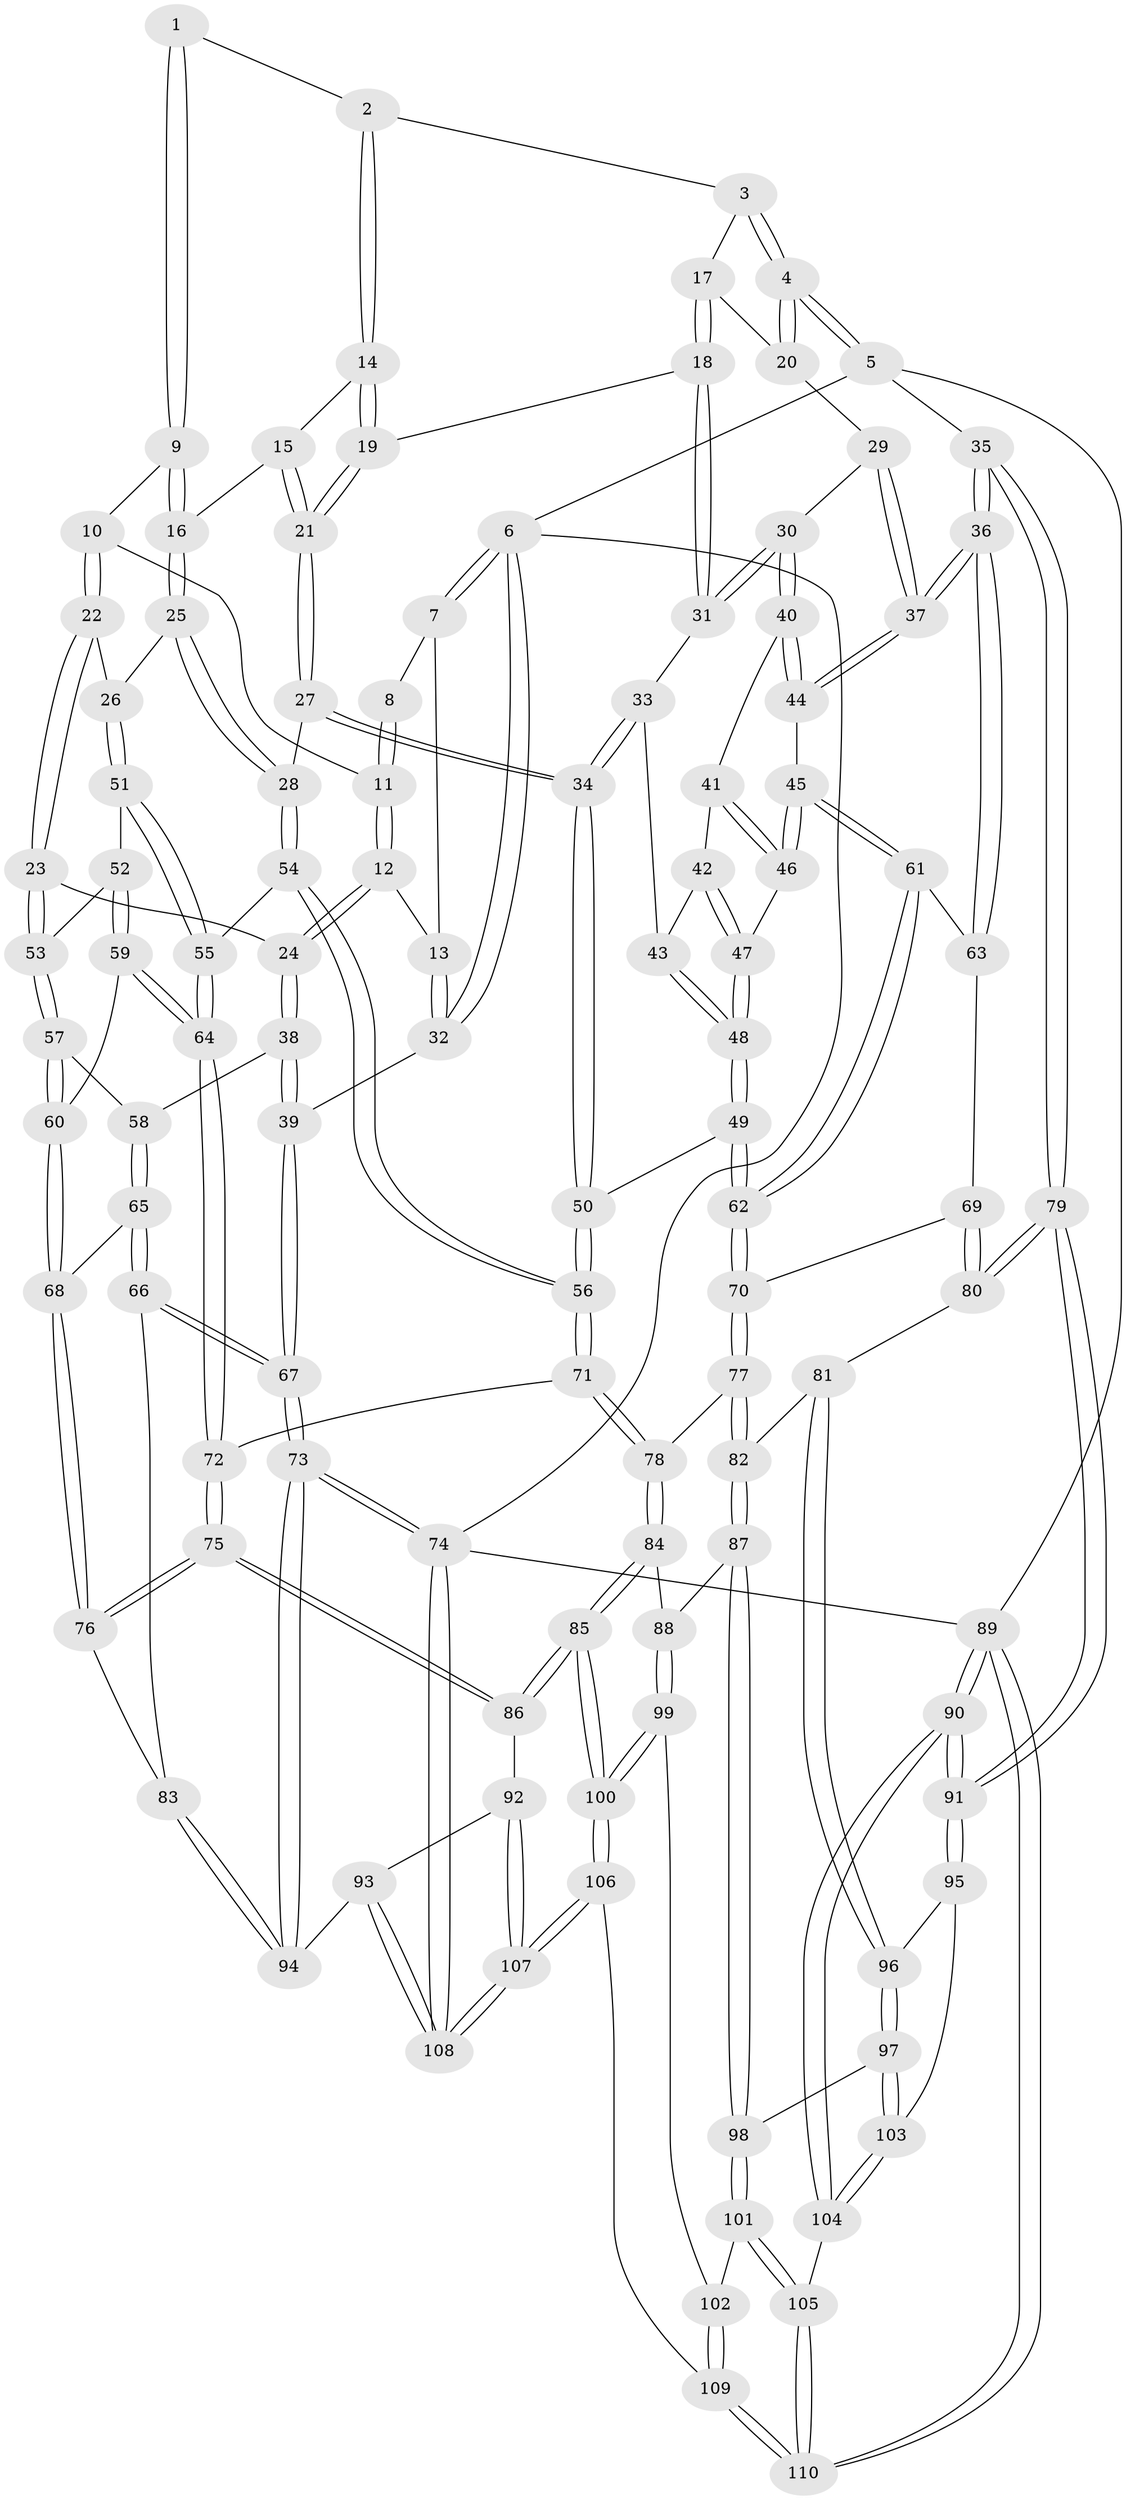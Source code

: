 // Generated by graph-tools (version 1.1) at 2025/03/03/09/25 03:03:19]
// undirected, 110 vertices, 272 edges
graph export_dot {
graph [start="1"]
  node [color=gray90,style=filled];
  1 [pos="+0.5192685468373888+0"];
  2 [pos="+0.6316005571230107+0"];
  3 [pos="+0.8454966738566608+0"];
  4 [pos="+1+0"];
  5 [pos="+1+0"];
  6 [pos="+0+0"];
  7 [pos="+0.03935009119622647+0"];
  8 [pos="+0.07899182386278629+0"];
  9 [pos="+0.41154206559851475+0.0863746254277064"];
  10 [pos="+0.3413219174056281+0.11985405543497094"];
  11 [pos="+0.27169964805196034+0.10375031171924813"];
  12 [pos="+0.1643162104415374+0.1949160104456446"];
  13 [pos="+0.09390173429045044+0.1589689990715542"];
  14 [pos="+0.6310081212296302+0"];
  15 [pos="+0.5269845357153452+0.14085543428669695"];
  16 [pos="+0.49421519191384183+0.15564332461957897"];
  17 [pos="+0.8015995652608102+0.04255556662050716"];
  18 [pos="+0.7770007374309282+0.18479140458641197"];
  19 [pos="+0.6942865821915406+0.19148102620533583"];
  20 [pos="+0.9121320760939505+0.16839206832037812"];
  21 [pos="+0.6917353675350832+0.19405810257781395"];
  22 [pos="+0.3578501681914267+0.23045327741304042"];
  23 [pos="+0.2897954747426416+0.3107130572291254"];
  24 [pos="+0.16701668602012687+0.2064253915897593"];
  25 [pos="+0.49989099147667027+0.27539354667103344"];
  26 [pos="+0.49452200465602886+0.2794653107998844"];
  27 [pos="+0.641242436467973+0.28249424957256974"];
  28 [pos="+0.6240990137157771+0.28457722552302384"];
  29 [pos="+0.8820869258465878+0.2034198456265814"];
  30 [pos="+0.8498203619555403+0.21661163758636034"];
  31 [pos="+0.8489702959119009+0.21634663477805374"];
  32 [pos="+0+0.25472194384858166"];
  33 [pos="+0.7586221249404462+0.31590774900287316"];
  34 [pos="+0.6499728970330764+0.2974807237493731"];
  35 [pos="+1+0.444628704207053"];
  36 [pos="+1+0.4359639669724853"];
  37 [pos="+1+0.4232886462760833"];
  38 [pos="+0.10797935852253714+0.3458097217389246"];
  39 [pos="+0+0.27791034430179756"];
  40 [pos="+0.852203258513538+0.2581001985010529"];
  41 [pos="+0.8319345971305862+0.29872011868124343"];
  42 [pos="+0.7962548834108817+0.3305818119206737"];
  43 [pos="+0.7770061689374256+0.33854292961263455"];
  44 [pos="+0.9146154970193299+0.3674398123698049"];
  45 [pos="+0.8511813780786187+0.4084094174108542"];
  46 [pos="+0.8312132973344426+0.40567329811790437"];
  47 [pos="+0.8215593666728405+0.4078014584622534"];
  48 [pos="+0.7295033743538824+0.44191466234406196"];
  49 [pos="+0.7103871888401209+0.45431898493750533"];
  50 [pos="+0.705962683229412+0.45392923387761747"];
  51 [pos="+0.4541165017938853+0.3735930485153998"];
  52 [pos="+0.41516756282017375+0.37309198115780084"];
  53 [pos="+0.293233318960109+0.33774749424517775"];
  54 [pos="+0.5398752335658777+0.45329093454809893"];
  55 [pos="+0.48276659543987455+0.44033140735626813"];
  56 [pos="+0.6365190410076881+0.5042816775525266"];
  57 [pos="+0.27175559407466987+0.3719638005362317"];
  58 [pos="+0.13796907890247026+0.4074316946725771"];
  59 [pos="+0.31765188614223405+0.4927778461742154"];
  60 [pos="+0.3049335181177497+0.4924129987977126"];
  61 [pos="+0.878225209596436+0.46404756837763517"];
  62 [pos="+0.7746464325091378+0.5136150921211221"];
  63 [pos="+0.8942134083867848+0.47714594769278784"];
  64 [pos="+0.4279442078157435+0.5269996277771014"];
  65 [pos="+0.1205323143132631+0.47118920550153587"];
  66 [pos="+0+0.6189193387373786"];
  67 [pos="+0+0.6397416038605139"];
  68 [pos="+0.2539050921071245+0.5439621985724673"];
  69 [pos="+0.8668802708689792+0.5563668298382"];
  70 [pos="+0.8058927011556082+0.5591527496372336"];
  71 [pos="+0.6155331728835816+0.6013898836134639"];
  72 [pos="+0.4408187023640691+0.5929983198891284"];
  73 [pos="+0+0.9226822644275072"];
  74 [pos="+0+1"];
  75 [pos="+0.3653801190448655+0.7306732540197005"];
  76 [pos="+0.2570891185980415+0.6555787793041734"];
  77 [pos="+0.7814845225604731+0.6391065254783032"];
  78 [pos="+0.6217408828084457+0.6180848782065091"];
  79 [pos="+1+0.6261988947656464"];
  80 [pos="+0.98804886712365+0.6284823979326546"];
  81 [pos="+0.8343187191894424+0.7052247940033831"];
  82 [pos="+0.8109427213902793+0.7013099754814475"];
  83 [pos="+0.22875819003156386+0.6615696819001706"];
  84 [pos="+0.6150247985179788+0.6745893359811821"];
  85 [pos="+0.43450930918613745+0.810204634504399"];
  86 [pos="+0.3869183638760951+0.7914314548691543"];
  87 [pos="+0.7571022969628846+0.754577542976337"];
  88 [pos="+0.6546631079660036+0.7245296129038838"];
  89 [pos="+1+1"];
  90 [pos="+1+0.9778932457488565"];
  91 [pos="+1+0.693501791364634"];
  92 [pos="+0.3479482746063752+0.8264197492065853"];
  93 [pos="+0.3124399586956021+0.8531526739823783"];
  94 [pos="+0.1274442613283538+0.8235739522948916"];
  95 [pos="+1+0.7728983531447582"];
  96 [pos="+0.8629707661352082+0.7518452617698557"];
  97 [pos="+0.88629747365958+0.8506760302288032"];
  98 [pos="+0.7552767215340715+0.837857485819535"];
  99 [pos="+0.6264784137506656+0.8700011418590088"];
  100 [pos="+0.5157330518358831+0.8968250967791804"];
  101 [pos="+0.7164975451640669+0.8886825851735549"];
  102 [pos="+0.71219005419445+0.8890201301323024"];
  103 [pos="+0.899710015965785+0.8616174772307578"];
  104 [pos="+0.8974619351609395+0.9290979558923135"];
  105 [pos="+0.8404203716431419+1"];
  106 [pos="+0.5263988914165486+1"];
  107 [pos="+0.42757390561322595+1"];
  108 [pos="+0.06745396404123892+1"];
  109 [pos="+0.5721482919126141+1"];
  110 [pos="+0.8543881426757801+1"];
  1 -- 2;
  1 -- 9;
  1 -- 9;
  2 -- 3;
  2 -- 14;
  2 -- 14;
  3 -- 4;
  3 -- 4;
  3 -- 17;
  4 -- 5;
  4 -- 5;
  4 -- 20;
  4 -- 20;
  5 -- 6;
  5 -- 35;
  5 -- 89;
  6 -- 7;
  6 -- 7;
  6 -- 32;
  6 -- 32;
  6 -- 74;
  7 -- 8;
  7 -- 13;
  8 -- 11;
  8 -- 11;
  9 -- 10;
  9 -- 16;
  9 -- 16;
  10 -- 11;
  10 -- 22;
  10 -- 22;
  11 -- 12;
  11 -- 12;
  12 -- 13;
  12 -- 24;
  12 -- 24;
  13 -- 32;
  13 -- 32;
  14 -- 15;
  14 -- 19;
  14 -- 19;
  15 -- 16;
  15 -- 21;
  15 -- 21;
  16 -- 25;
  16 -- 25;
  17 -- 18;
  17 -- 18;
  17 -- 20;
  18 -- 19;
  18 -- 31;
  18 -- 31;
  19 -- 21;
  19 -- 21;
  20 -- 29;
  21 -- 27;
  21 -- 27;
  22 -- 23;
  22 -- 23;
  22 -- 26;
  23 -- 24;
  23 -- 53;
  23 -- 53;
  24 -- 38;
  24 -- 38;
  25 -- 26;
  25 -- 28;
  25 -- 28;
  26 -- 51;
  26 -- 51;
  27 -- 28;
  27 -- 34;
  27 -- 34;
  28 -- 54;
  28 -- 54;
  29 -- 30;
  29 -- 37;
  29 -- 37;
  30 -- 31;
  30 -- 31;
  30 -- 40;
  30 -- 40;
  31 -- 33;
  32 -- 39;
  33 -- 34;
  33 -- 34;
  33 -- 43;
  34 -- 50;
  34 -- 50;
  35 -- 36;
  35 -- 36;
  35 -- 79;
  35 -- 79;
  36 -- 37;
  36 -- 37;
  36 -- 63;
  36 -- 63;
  37 -- 44;
  37 -- 44;
  38 -- 39;
  38 -- 39;
  38 -- 58;
  39 -- 67;
  39 -- 67;
  40 -- 41;
  40 -- 44;
  40 -- 44;
  41 -- 42;
  41 -- 46;
  41 -- 46;
  42 -- 43;
  42 -- 47;
  42 -- 47;
  43 -- 48;
  43 -- 48;
  44 -- 45;
  45 -- 46;
  45 -- 46;
  45 -- 61;
  45 -- 61;
  46 -- 47;
  47 -- 48;
  47 -- 48;
  48 -- 49;
  48 -- 49;
  49 -- 50;
  49 -- 62;
  49 -- 62;
  50 -- 56;
  50 -- 56;
  51 -- 52;
  51 -- 55;
  51 -- 55;
  52 -- 53;
  52 -- 59;
  52 -- 59;
  53 -- 57;
  53 -- 57;
  54 -- 55;
  54 -- 56;
  54 -- 56;
  55 -- 64;
  55 -- 64;
  56 -- 71;
  56 -- 71;
  57 -- 58;
  57 -- 60;
  57 -- 60;
  58 -- 65;
  58 -- 65;
  59 -- 60;
  59 -- 64;
  59 -- 64;
  60 -- 68;
  60 -- 68;
  61 -- 62;
  61 -- 62;
  61 -- 63;
  62 -- 70;
  62 -- 70;
  63 -- 69;
  64 -- 72;
  64 -- 72;
  65 -- 66;
  65 -- 66;
  65 -- 68;
  66 -- 67;
  66 -- 67;
  66 -- 83;
  67 -- 73;
  67 -- 73;
  68 -- 76;
  68 -- 76;
  69 -- 70;
  69 -- 80;
  69 -- 80;
  70 -- 77;
  70 -- 77;
  71 -- 72;
  71 -- 78;
  71 -- 78;
  72 -- 75;
  72 -- 75;
  73 -- 74;
  73 -- 74;
  73 -- 94;
  73 -- 94;
  74 -- 108;
  74 -- 108;
  74 -- 89;
  75 -- 76;
  75 -- 76;
  75 -- 86;
  75 -- 86;
  76 -- 83;
  77 -- 78;
  77 -- 82;
  77 -- 82;
  78 -- 84;
  78 -- 84;
  79 -- 80;
  79 -- 80;
  79 -- 91;
  79 -- 91;
  80 -- 81;
  81 -- 82;
  81 -- 96;
  81 -- 96;
  82 -- 87;
  82 -- 87;
  83 -- 94;
  83 -- 94;
  84 -- 85;
  84 -- 85;
  84 -- 88;
  85 -- 86;
  85 -- 86;
  85 -- 100;
  85 -- 100;
  86 -- 92;
  87 -- 88;
  87 -- 98;
  87 -- 98;
  88 -- 99;
  88 -- 99;
  89 -- 90;
  89 -- 90;
  89 -- 110;
  89 -- 110;
  90 -- 91;
  90 -- 91;
  90 -- 104;
  90 -- 104;
  91 -- 95;
  91 -- 95;
  92 -- 93;
  92 -- 107;
  92 -- 107;
  93 -- 94;
  93 -- 108;
  93 -- 108;
  95 -- 96;
  95 -- 103;
  96 -- 97;
  96 -- 97;
  97 -- 98;
  97 -- 103;
  97 -- 103;
  98 -- 101;
  98 -- 101;
  99 -- 100;
  99 -- 100;
  99 -- 102;
  100 -- 106;
  100 -- 106;
  101 -- 102;
  101 -- 105;
  101 -- 105;
  102 -- 109;
  102 -- 109;
  103 -- 104;
  103 -- 104;
  104 -- 105;
  105 -- 110;
  105 -- 110;
  106 -- 107;
  106 -- 107;
  106 -- 109;
  107 -- 108;
  107 -- 108;
  109 -- 110;
  109 -- 110;
}
